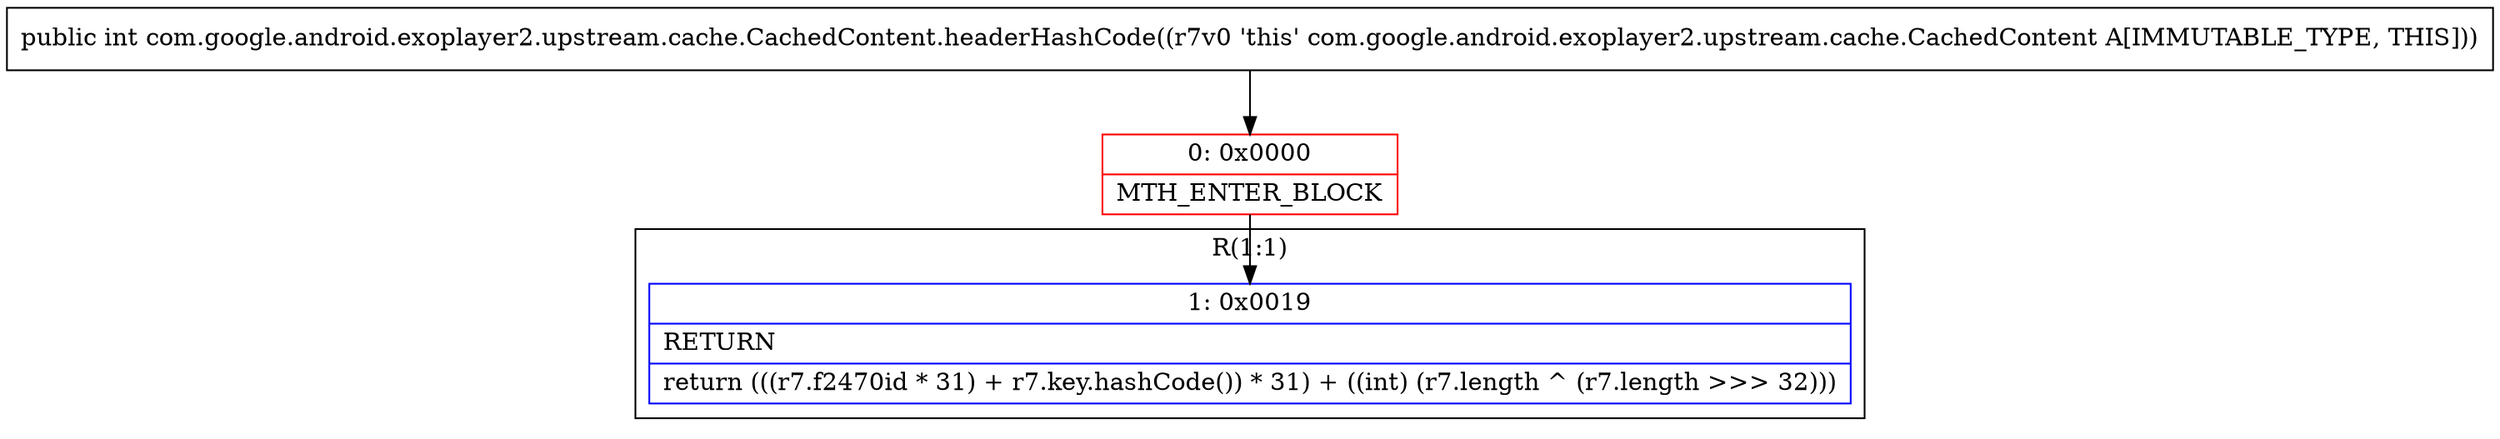 digraph "CFG forcom.google.android.exoplayer2.upstream.cache.CachedContent.headerHashCode()I" {
subgraph cluster_Region_1567802997 {
label = "R(1:1)";
node [shape=record,color=blue];
Node_1 [shape=record,label="{1\:\ 0x0019|RETURN\l|return (((r7.f2470id * 31) + r7.key.hashCode()) * 31) + ((int) (r7.length ^ (r7.length \>\>\> 32)))\l}"];
}
Node_0 [shape=record,color=red,label="{0\:\ 0x0000|MTH_ENTER_BLOCK\l}"];
MethodNode[shape=record,label="{public int com.google.android.exoplayer2.upstream.cache.CachedContent.headerHashCode((r7v0 'this' com.google.android.exoplayer2.upstream.cache.CachedContent A[IMMUTABLE_TYPE, THIS])) }"];
MethodNode -> Node_0;
Node_0 -> Node_1;
}

